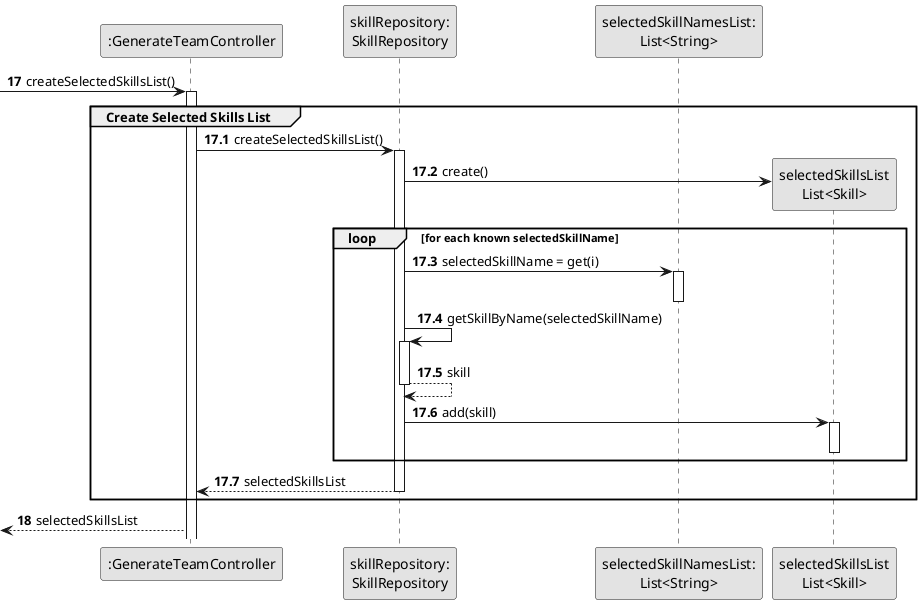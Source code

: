 @startuml
skinparam monochrome true
skinparam packageStyle rectangle
skinparam shadowing false

autonumber 17

'hide footbox
participant ":GenerateTeamController" as CTRL
participant "skillRepository:\nSkillRepository" as SkillRepository
participant "selectedSkillNamesList:\nList<String>" as selectedSkillNamesList
participant "selectedSkillsList\nList<Skill>" as selectedSkillsList

     -> CTRL : createSelectedSkillsList()
            activate CTRL

            autonumber 17.1
            group Create Selected Skills List

CTRL -> SkillRepository : createSelectedSkillsList()
            activate SkillRepository

                SkillRepository -> selectedSkillsList** : create()

                loop for each known selectedSkillName

                SkillRepository -> selectedSkillNamesList : selectedSkillName = get(i)
                activate selectedSkillNamesList

                deactivate selectedSkillNamesList

                SkillRepository -> SkillRepository: getSkillByName(selectedSkillName)
                activate SkillRepository

                SkillRepository --> SkillRepository: skill
                deactivate SkillRepository

                SkillRepository -> selectedSkillsList : add(skill)
                activate selectedSkillsList

                deactivate selectedSkillsList

                end loop

                SkillRepository --> CTRL : selectedSkillsList
                deactivate SkillRepository

                end group
                autonumber 18
                <-- CTRL : selectedSkillsList

@enduml